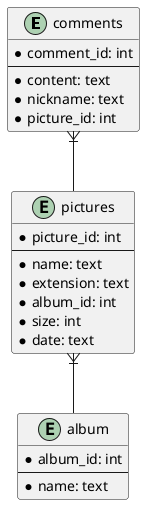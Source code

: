 @startuml
entity comments{
  * comment_id: int
  --
  * content: text
  * nickname: text
  * picture_id: int
}

entity pictures{
  * picture_id: int
  --
  * name: text
  * extension: text
  * album_id: int
  * size: int
  * date: text
}

entity album {
  * album_id: int
  --
  * name: text
}

pictures }|-- album
comments }|-- pictures


@enduml